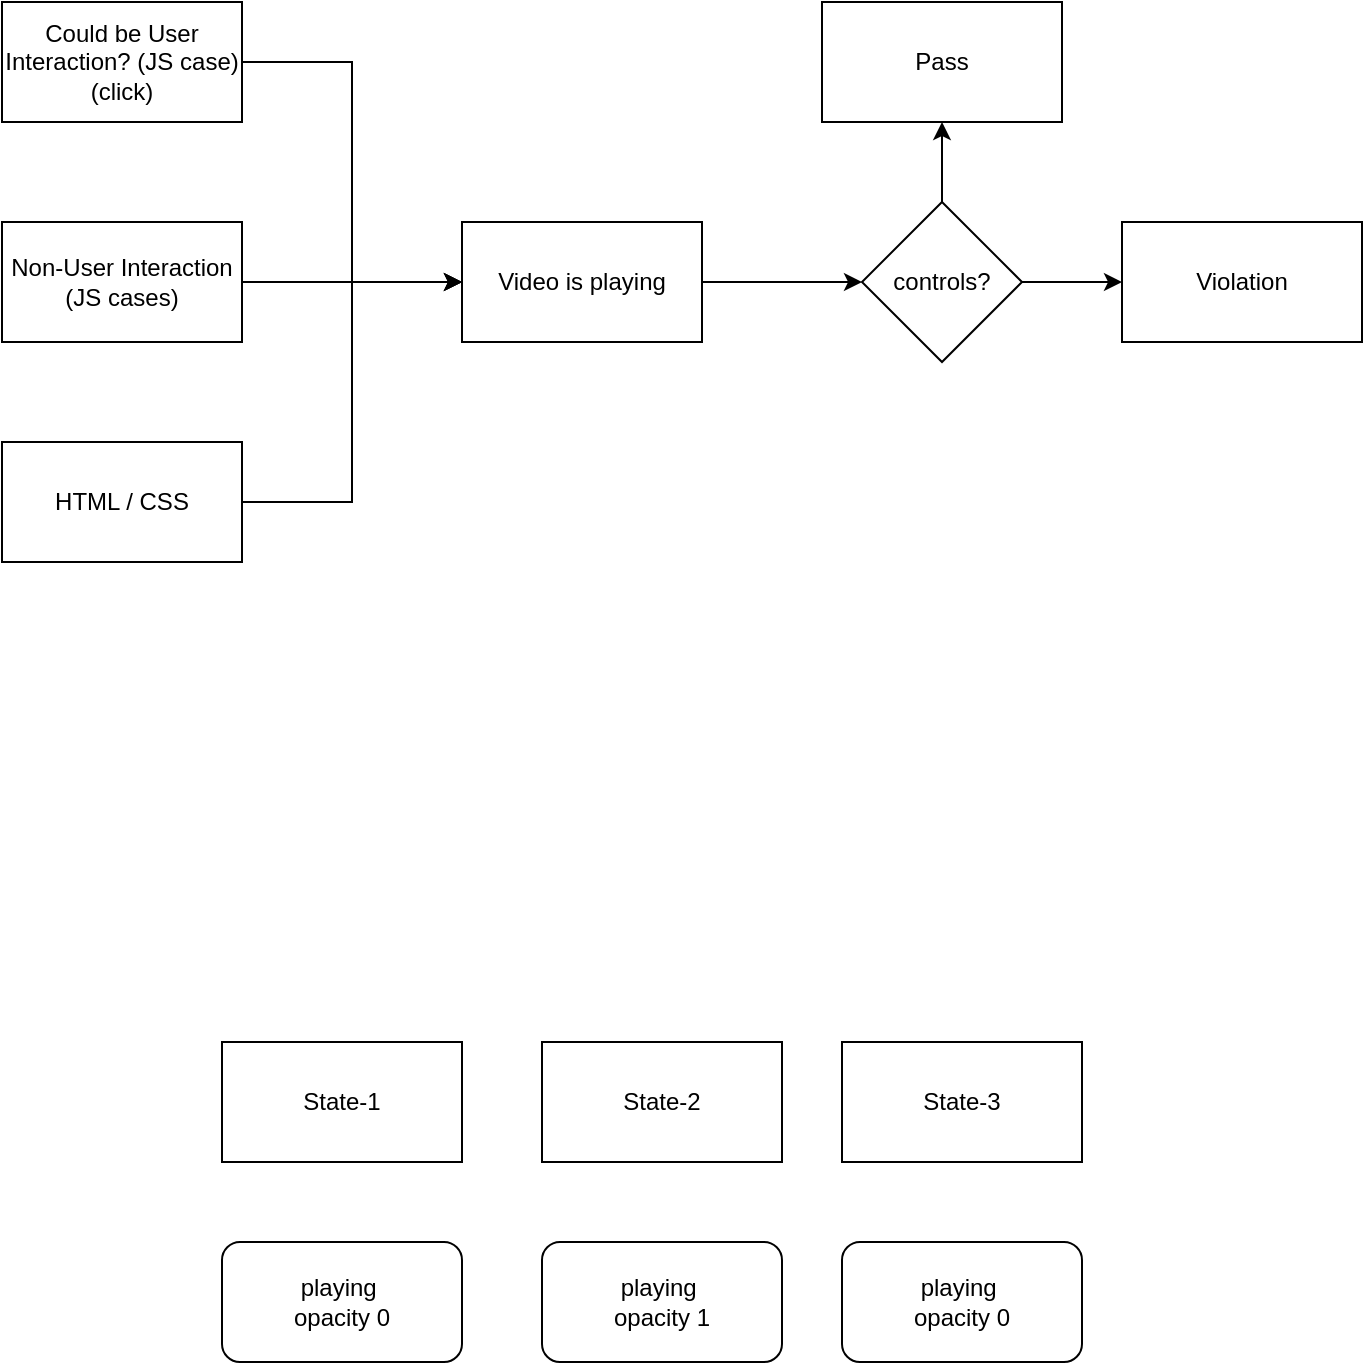 <mxfile version="25.0.3">
  <diagram name="Page-1" id="JDTVADUj0nID25lV6tfC">
    <mxGraphModel dx="954" dy="639" grid="1" gridSize="10" guides="1" tooltips="1" connect="1" arrows="1" fold="1" page="1" pageScale="1" pageWidth="827" pageHeight="1169" math="0" shadow="0">
      <root>
        <mxCell id="0" />
        <mxCell id="1" parent="0" />
        <mxCell id="0PybPNjNnRd8iNQnvj9k-5" style="edgeStyle=orthogonalEdgeStyle;rounded=0;orthogonalLoop=1;jettySize=auto;html=1;entryX=0;entryY=0.5;entryDx=0;entryDy=0;" parent="1" source="0PybPNjNnRd8iNQnvj9k-1" target="0PybPNjNnRd8iNQnvj9k-4" edge="1">
          <mxGeometry relative="1" as="geometry" />
        </mxCell>
        <mxCell id="0PybPNjNnRd8iNQnvj9k-1" value="Could be User Interaction? (JS case) (click)" style="rounded=0;whiteSpace=wrap;html=1;" parent="1" vertex="1">
          <mxGeometry x="190" y="120" width="120" height="60" as="geometry" />
        </mxCell>
        <mxCell id="0PybPNjNnRd8iNQnvj9k-6" style="edgeStyle=orthogonalEdgeStyle;rounded=0;orthogonalLoop=1;jettySize=auto;html=1;" parent="1" source="0PybPNjNnRd8iNQnvj9k-2" target="0PybPNjNnRd8iNQnvj9k-4" edge="1">
          <mxGeometry relative="1" as="geometry" />
        </mxCell>
        <mxCell id="0PybPNjNnRd8iNQnvj9k-2" value="Non-User Interaction (JS cases)" style="rounded=0;whiteSpace=wrap;html=1;" parent="1" vertex="1">
          <mxGeometry x="190" y="230" width="120" height="60" as="geometry" />
        </mxCell>
        <mxCell id="0PybPNjNnRd8iNQnvj9k-8" style="edgeStyle=orthogonalEdgeStyle;rounded=0;orthogonalLoop=1;jettySize=auto;html=1;entryX=0;entryY=0.5;entryDx=0;entryDy=0;" parent="1" source="0PybPNjNnRd8iNQnvj9k-3" target="0PybPNjNnRd8iNQnvj9k-4" edge="1">
          <mxGeometry relative="1" as="geometry" />
        </mxCell>
        <mxCell id="0PybPNjNnRd8iNQnvj9k-3" value="HTML / CSS" style="rounded=0;whiteSpace=wrap;html=1;" parent="1" vertex="1">
          <mxGeometry x="190" y="340" width="120" height="60" as="geometry" />
        </mxCell>
        <mxCell id="0PybPNjNnRd8iNQnvj9k-10" style="edgeStyle=orthogonalEdgeStyle;rounded=0;orthogonalLoop=1;jettySize=auto;html=1;entryX=0;entryY=0.5;entryDx=0;entryDy=0;" parent="1" source="0PybPNjNnRd8iNQnvj9k-4" edge="1">
          <mxGeometry relative="1" as="geometry">
            <mxPoint x="620" y="260" as="targetPoint" />
          </mxGeometry>
        </mxCell>
        <mxCell id="0PybPNjNnRd8iNQnvj9k-4" value="Video is playing" style="rounded=0;whiteSpace=wrap;html=1;" parent="1" vertex="1">
          <mxGeometry x="420" y="230" width="120" height="60" as="geometry" />
        </mxCell>
        <mxCell id="0PybPNjNnRd8iNQnvj9k-12" style="edgeStyle=orthogonalEdgeStyle;rounded=0;orthogonalLoop=1;jettySize=auto;html=1;" parent="1" source="0PybPNjNnRd8iNQnvj9k-11" edge="1">
          <mxGeometry relative="1" as="geometry">
            <mxPoint x="750" y="260" as="targetPoint" />
          </mxGeometry>
        </mxCell>
        <mxCell id="0PybPNjNnRd8iNQnvj9k-13" style="edgeStyle=orthogonalEdgeStyle;rounded=0;orthogonalLoop=1;jettySize=auto;html=1;" parent="1" source="0PybPNjNnRd8iNQnvj9k-11" edge="1">
          <mxGeometry relative="1" as="geometry">
            <mxPoint x="660" y="180" as="targetPoint" />
          </mxGeometry>
        </mxCell>
        <mxCell id="0PybPNjNnRd8iNQnvj9k-11" value="controls?" style="rhombus;whiteSpace=wrap;html=1;" parent="1" vertex="1">
          <mxGeometry x="620" y="220" width="80" height="80" as="geometry" />
        </mxCell>
        <mxCell id="0PybPNjNnRd8iNQnvj9k-14" value="Violation" style="rounded=0;whiteSpace=wrap;html=1;" parent="1" vertex="1">
          <mxGeometry x="750" y="230" width="120" height="60" as="geometry" />
        </mxCell>
        <mxCell id="0PybPNjNnRd8iNQnvj9k-15" value="Pass" style="rounded=0;whiteSpace=wrap;html=1;" parent="1" vertex="1">
          <mxGeometry x="600" y="120" width="120" height="60" as="geometry" />
        </mxCell>
        <mxCell id="0PybPNjNnRd8iNQnvj9k-16" value="State-1" style="rounded=0;whiteSpace=wrap;html=1;" parent="1" vertex="1">
          <mxGeometry x="300" y="640" width="120" height="60" as="geometry" />
        </mxCell>
        <mxCell id="0PybPNjNnRd8iNQnvj9k-17" value="State-3" style="rounded=0;whiteSpace=wrap;html=1;" parent="1" vertex="1">
          <mxGeometry x="610" y="640" width="120" height="60" as="geometry" />
        </mxCell>
        <mxCell id="0PybPNjNnRd8iNQnvj9k-18" value="State-2" style="rounded=0;whiteSpace=wrap;html=1;" parent="1" vertex="1">
          <mxGeometry x="460" y="640" width="120" height="60" as="geometry" />
        </mxCell>
        <mxCell id="0PybPNjNnRd8iNQnvj9k-19" value="playing&amp;nbsp;&lt;div&gt;opacity 1&lt;/div&gt;" style="rounded=1;whiteSpace=wrap;html=1;" parent="1" vertex="1">
          <mxGeometry x="460" y="740" width="120" height="60" as="geometry" />
        </mxCell>
        <mxCell id="0PybPNjNnRd8iNQnvj9k-20" value="playing&amp;nbsp;&lt;div&gt;opacity 0&lt;/div&gt;" style="rounded=1;whiteSpace=wrap;html=1;" parent="1" vertex="1">
          <mxGeometry x="610" y="740" width="120" height="60" as="geometry" />
        </mxCell>
        <mxCell id="0PybPNjNnRd8iNQnvj9k-21" value="playing&amp;nbsp;&lt;div&gt;opacity 0&lt;/div&gt;" style="rounded=1;whiteSpace=wrap;html=1;" parent="1" vertex="1">
          <mxGeometry x="300" y="740" width="120" height="60" as="geometry" />
        </mxCell>
      </root>
    </mxGraphModel>
  </diagram>
</mxfile>
